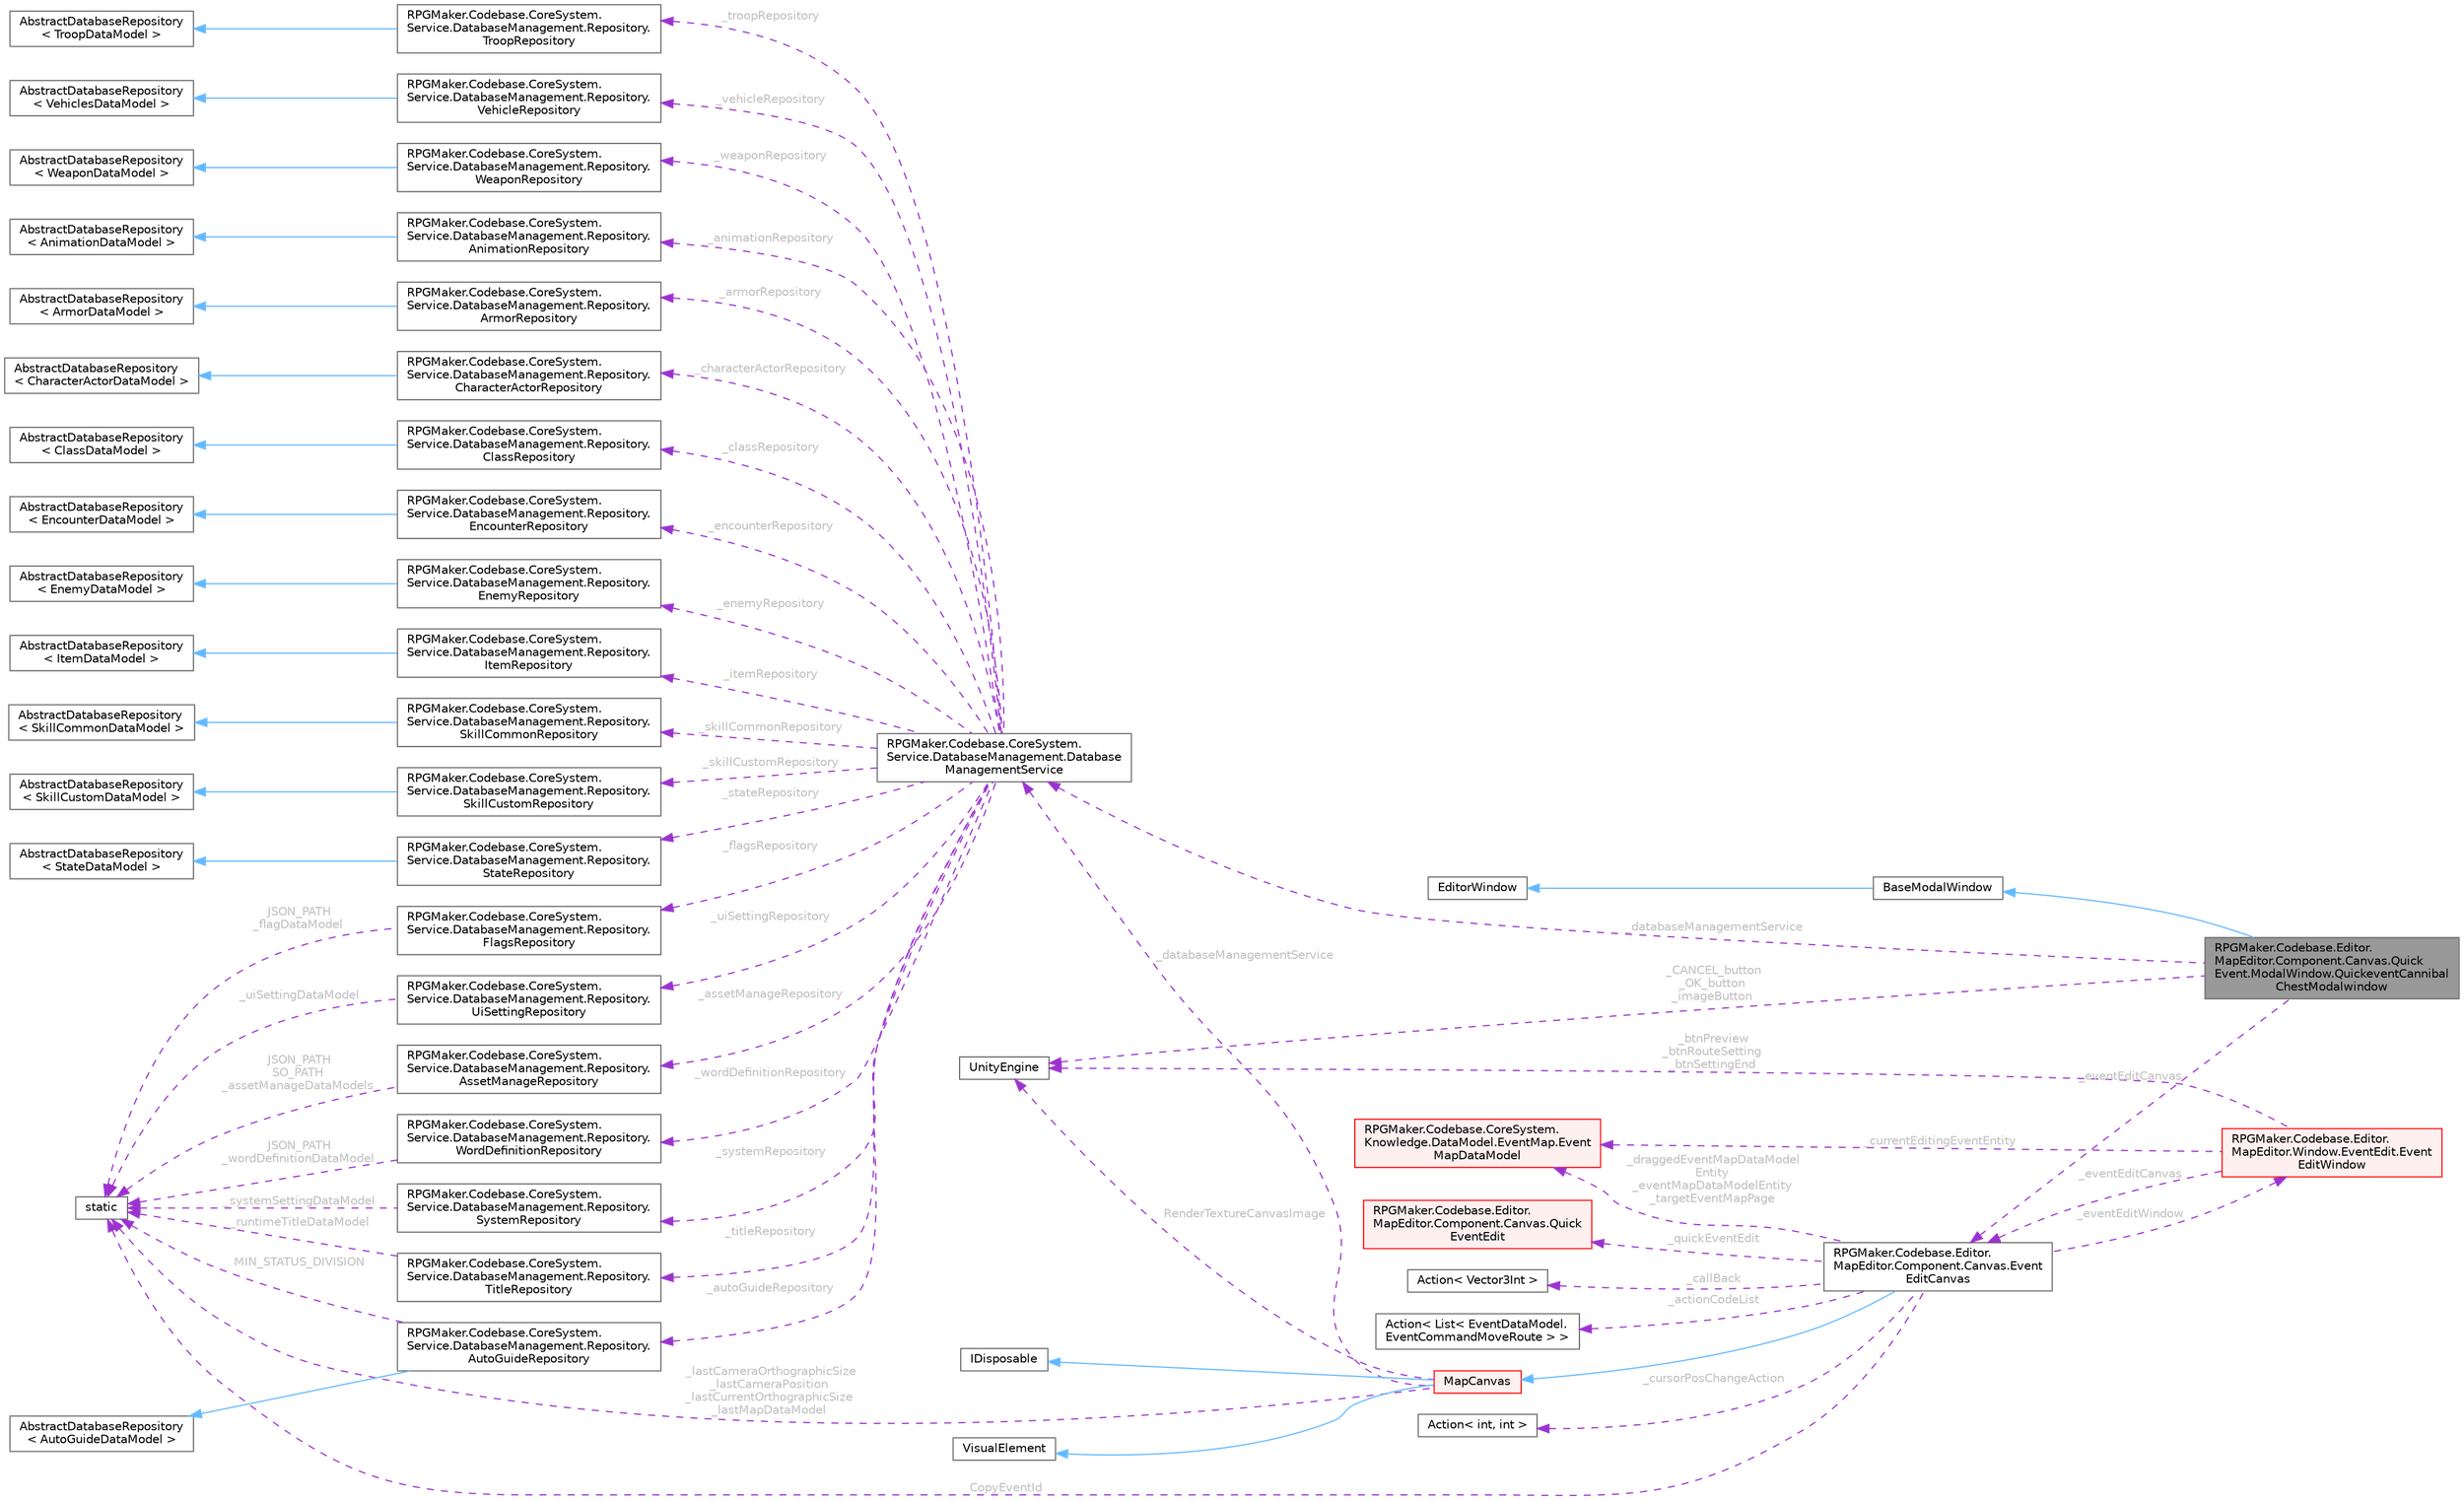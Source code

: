 digraph "RPGMaker.Codebase.Editor.MapEditor.Component.Canvas.QuickEvent.ModalWindow.QuickeventCannibalChestModalwindow"
{
 // LATEX_PDF_SIZE
  bgcolor="transparent";
  edge [fontname=Helvetica,fontsize=10,labelfontname=Helvetica,labelfontsize=10];
  node [fontname=Helvetica,fontsize=10,shape=box,height=0.2,width=0.4];
  rankdir="LR";
  Node1 [id="Node000001",label="RPGMaker.Codebase.Editor.\lMapEditor.Component.Canvas.Quick\lEvent.ModalWindow.QuickeventCannibal\lChestModalwindow",height=0.2,width=0.4,color="gray40", fillcolor="grey60", style="filled", fontcolor="black",tooltip=" "];
  Node2 -> Node1 [id="edge1_Node000001_Node000002",dir="back",color="steelblue1",style="solid",tooltip=" "];
  Node2 [id="Node000002",label="BaseModalWindow",height=0.2,width=0.4,color="gray40", fillcolor="white", style="filled",URL="$d5/dc1/class_r_p_g_maker_1_1_codebase_1_1_editor_1_1_common_1_1_window_1_1_base_modal_window.html",tooltip=" "];
  Node3 -> Node2 [id="edge2_Node000002_Node000003",dir="back",color="steelblue1",style="solid",tooltip=" "];
  Node3 [id="Node000003",label="EditorWindow",height=0.2,width=0.4,color="gray40", fillcolor="white", style="filled",tooltip=" "];
  Node4 -> Node1 [id="edge3_Node000001_Node000004",dir="back",color="darkorchid3",style="dashed",tooltip=" ",label=" _CANCEL_button\n_OK_button\n_imageButton",fontcolor="grey" ];
  Node4 [id="Node000004",label="UnityEngine",height=0.2,width=0.4,color="gray40", fillcolor="white", style="filled",tooltip=" "];
  Node5 -> Node1 [id="edge4_Node000001_Node000005",dir="back",color="darkorchid3",style="dashed",tooltip=" ",label=" _databaseManagementService",fontcolor="grey" ];
  Node5 [id="Node000005",label="RPGMaker.Codebase.CoreSystem.\lService.DatabaseManagement.Database\lManagementService",height=0.2,width=0.4,color="gray40", fillcolor="white", style="filled",URL="$db/db0/class_r_p_g_maker_1_1_codebase_1_1_core_system_1_1_service_1_1_database_management_1_1_database_management_service.html",tooltip=" "];
  Node6 -> Node5 [id="edge5_Node000005_Node000006",dir="back",color="darkorchid3",style="dashed",tooltip=" ",label=" _animationRepository",fontcolor="grey" ];
  Node6 [id="Node000006",label="RPGMaker.Codebase.CoreSystem.\lService.DatabaseManagement.Repository.\lAnimationRepository",height=0.2,width=0.4,color="gray40", fillcolor="white", style="filled",URL="$d5/deb/class_r_p_g_maker_1_1_codebase_1_1_core_system_1_1_service_1_1_database_management_1_1_repository_1_1_animation_repository.html",tooltip=" "];
  Node7 -> Node6 [id="edge6_Node000006_Node000007",dir="back",color="steelblue1",style="solid",tooltip=" "];
  Node7 [id="Node000007",label="AbstractDatabaseRepository\l\< AnimationDataModel \>",height=0.2,width=0.4,color="gray40", fillcolor="white", style="filled",tooltip=" "];
  Node8 -> Node5 [id="edge7_Node000005_Node000008",dir="back",color="darkorchid3",style="dashed",tooltip=" ",label=" _armorRepository",fontcolor="grey" ];
  Node8 [id="Node000008",label="RPGMaker.Codebase.CoreSystem.\lService.DatabaseManagement.Repository.\lArmorRepository",height=0.2,width=0.4,color="gray40", fillcolor="white", style="filled",URL="$d5/d5e/class_r_p_g_maker_1_1_codebase_1_1_core_system_1_1_service_1_1_database_management_1_1_repository_1_1_armor_repository.html",tooltip=" "];
  Node9 -> Node8 [id="edge8_Node000008_Node000009",dir="back",color="steelblue1",style="solid",tooltip=" "];
  Node9 [id="Node000009",label="AbstractDatabaseRepository\l\< ArmorDataModel \>",height=0.2,width=0.4,color="gray40", fillcolor="white", style="filled",tooltip=" "];
  Node10 -> Node5 [id="edge9_Node000005_Node000010",dir="back",color="darkorchid3",style="dashed",tooltip=" ",label=" _assetManageRepository",fontcolor="grey" ];
  Node10 [id="Node000010",label="RPGMaker.Codebase.CoreSystem.\lService.DatabaseManagement.Repository.\lAssetManageRepository",height=0.2,width=0.4,color="gray40", fillcolor="white", style="filled",URL="$d7/db3/class_r_p_g_maker_1_1_codebase_1_1_core_system_1_1_service_1_1_database_management_1_1_repository_1_1_asset_manage_repository.html",tooltip=" "];
  Node11 -> Node10 [id="edge10_Node000010_Node000011",dir="back",color="darkorchid3",style="dashed",tooltip=" ",label=" JSON_PATH\nSO_PATH\n_assetManageDataModels",fontcolor="grey" ];
  Node11 [id="Node000011",label="static",height=0.2,width=0.4,color="gray40", fillcolor="white", style="filled",tooltip=" "];
  Node12 -> Node5 [id="edge11_Node000005_Node000012",dir="back",color="darkorchid3",style="dashed",tooltip=" ",label=" _autoGuideRepository",fontcolor="grey" ];
  Node12 [id="Node000012",label="RPGMaker.Codebase.CoreSystem.\lService.DatabaseManagement.Repository.\lAutoGuideRepository",height=0.2,width=0.4,color="gray40", fillcolor="white", style="filled",URL="$dc/d23/class_r_p_g_maker_1_1_codebase_1_1_core_system_1_1_service_1_1_database_management_1_1_repository_1_1_auto_guide_repository.html",tooltip=" "];
  Node13 -> Node12 [id="edge12_Node000012_Node000013",dir="back",color="steelblue1",style="solid",tooltip=" "];
  Node13 [id="Node000013",label="AbstractDatabaseRepository\l\< AutoGuideDataModel \>",height=0.2,width=0.4,color="gray40", fillcolor="white", style="filled",tooltip=" "];
  Node11 -> Node12 [id="edge13_Node000012_Node000011",dir="back",color="darkorchid3",style="dashed",tooltip=" ",label=" MIN_STATUS_DIVISION",fontcolor="grey" ];
  Node14 -> Node5 [id="edge14_Node000005_Node000014",dir="back",color="darkorchid3",style="dashed",tooltip=" ",label=" _characterActorRepository",fontcolor="grey" ];
  Node14 [id="Node000014",label="RPGMaker.Codebase.CoreSystem.\lService.DatabaseManagement.Repository.\lCharacterActorRepository",height=0.2,width=0.4,color="gray40", fillcolor="white", style="filled",URL="$dc/d27/class_r_p_g_maker_1_1_codebase_1_1_core_system_1_1_service_1_1_database_management_1_1_repositor67544213d6af3013901ca89c3e4d5d21.html",tooltip=" "];
  Node15 -> Node14 [id="edge15_Node000014_Node000015",dir="back",color="steelblue1",style="solid",tooltip=" "];
  Node15 [id="Node000015",label="AbstractDatabaseRepository\l\< CharacterActorDataModel \>",height=0.2,width=0.4,color="gray40", fillcolor="white", style="filled",tooltip=" "];
  Node16 -> Node5 [id="edge16_Node000005_Node000016",dir="back",color="darkorchid3",style="dashed",tooltip=" ",label=" _classRepository",fontcolor="grey" ];
  Node16 [id="Node000016",label="RPGMaker.Codebase.CoreSystem.\lService.DatabaseManagement.Repository.\lClassRepository",height=0.2,width=0.4,color="gray40", fillcolor="white", style="filled",URL="$d5/df3/class_r_p_g_maker_1_1_codebase_1_1_core_system_1_1_service_1_1_database_management_1_1_repository_1_1_class_repository.html",tooltip=" "];
  Node17 -> Node16 [id="edge17_Node000016_Node000017",dir="back",color="steelblue1",style="solid",tooltip=" "];
  Node17 [id="Node000017",label="AbstractDatabaseRepository\l\< ClassDataModel \>",height=0.2,width=0.4,color="gray40", fillcolor="white", style="filled",tooltip=" "];
  Node18 -> Node5 [id="edge18_Node000005_Node000018",dir="back",color="darkorchid3",style="dashed",tooltip=" ",label=" _encounterRepository",fontcolor="grey" ];
  Node18 [id="Node000018",label="RPGMaker.Codebase.CoreSystem.\lService.DatabaseManagement.Repository.\lEncounterRepository",height=0.2,width=0.4,color="gray40", fillcolor="white", style="filled",URL="$d3/dae/class_r_p_g_maker_1_1_codebase_1_1_core_system_1_1_service_1_1_database_management_1_1_repository_1_1_encounter_repository.html",tooltip=" "];
  Node19 -> Node18 [id="edge19_Node000018_Node000019",dir="back",color="steelblue1",style="solid",tooltip=" "];
  Node19 [id="Node000019",label="AbstractDatabaseRepository\l\< EncounterDataModel \>",height=0.2,width=0.4,color="gray40", fillcolor="white", style="filled",tooltip=" "];
  Node20 -> Node5 [id="edge20_Node000005_Node000020",dir="back",color="darkorchid3",style="dashed",tooltip=" ",label=" _enemyRepository",fontcolor="grey" ];
  Node20 [id="Node000020",label="RPGMaker.Codebase.CoreSystem.\lService.DatabaseManagement.Repository.\lEnemyRepository",height=0.2,width=0.4,color="gray40", fillcolor="white", style="filled",URL="$d4/d59/class_r_p_g_maker_1_1_codebase_1_1_core_system_1_1_service_1_1_database_management_1_1_repository_1_1_enemy_repository.html",tooltip=" "];
  Node21 -> Node20 [id="edge21_Node000020_Node000021",dir="back",color="steelblue1",style="solid",tooltip=" "];
  Node21 [id="Node000021",label="AbstractDatabaseRepository\l\< EnemyDataModel \>",height=0.2,width=0.4,color="gray40", fillcolor="white", style="filled",tooltip=" "];
  Node22 -> Node5 [id="edge22_Node000005_Node000022",dir="back",color="darkorchid3",style="dashed",tooltip=" ",label=" _flagsRepository",fontcolor="grey" ];
  Node22 [id="Node000022",label="RPGMaker.Codebase.CoreSystem.\lService.DatabaseManagement.Repository.\lFlagsRepository",height=0.2,width=0.4,color="gray40", fillcolor="white", style="filled",URL="$dd/db4/class_r_p_g_maker_1_1_codebase_1_1_core_system_1_1_service_1_1_database_management_1_1_repository_1_1_flags_repository.html",tooltip=" "];
  Node11 -> Node22 [id="edge23_Node000022_Node000011",dir="back",color="darkorchid3",style="dashed",tooltip=" ",label=" JSON_PATH\n_flagDataModel",fontcolor="grey" ];
  Node23 -> Node5 [id="edge24_Node000005_Node000023",dir="back",color="darkorchid3",style="dashed",tooltip=" ",label=" _itemRepository",fontcolor="grey" ];
  Node23 [id="Node000023",label="RPGMaker.Codebase.CoreSystem.\lService.DatabaseManagement.Repository.\lItemRepository",height=0.2,width=0.4,color="gray40", fillcolor="white", style="filled",URL="$dd/d1d/class_r_p_g_maker_1_1_codebase_1_1_core_system_1_1_service_1_1_database_management_1_1_repository_1_1_item_repository.html",tooltip=" "];
  Node24 -> Node23 [id="edge25_Node000023_Node000024",dir="back",color="steelblue1",style="solid",tooltip=" "];
  Node24 [id="Node000024",label="AbstractDatabaseRepository\l\< ItemDataModel \>",height=0.2,width=0.4,color="gray40", fillcolor="white", style="filled",tooltip=" "];
  Node25 -> Node5 [id="edge26_Node000005_Node000025",dir="back",color="darkorchid3",style="dashed",tooltip=" ",label=" _skillCommonRepository",fontcolor="grey" ];
  Node25 [id="Node000025",label="RPGMaker.Codebase.CoreSystem.\lService.DatabaseManagement.Repository.\lSkillCommonRepository",height=0.2,width=0.4,color="gray40", fillcolor="white", style="filled",URL="$da/d52/class_r_p_g_maker_1_1_codebase_1_1_core_system_1_1_service_1_1_database_management_1_1_repository_1_1_skill_common_repository.html",tooltip=" "];
  Node26 -> Node25 [id="edge27_Node000025_Node000026",dir="back",color="steelblue1",style="solid",tooltip=" "];
  Node26 [id="Node000026",label="AbstractDatabaseRepository\l\< SkillCommonDataModel \>",height=0.2,width=0.4,color="gray40", fillcolor="white", style="filled",tooltip=" "];
  Node27 -> Node5 [id="edge28_Node000005_Node000027",dir="back",color="darkorchid3",style="dashed",tooltip=" ",label=" _skillCustomRepository",fontcolor="grey" ];
  Node27 [id="Node000027",label="RPGMaker.Codebase.CoreSystem.\lService.DatabaseManagement.Repository.\lSkillCustomRepository",height=0.2,width=0.4,color="gray40", fillcolor="white", style="filled",URL="$df/d9d/class_r_p_g_maker_1_1_codebase_1_1_core_system_1_1_service_1_1_database_management_1_1_repository_1_1_skill_custom_repository.html",tooltip=" "];
  Node28 -> Node27 [id="edge29_Node000027_Node000028",dir="back",color="steelblue1",style="solid",tooltip=" "];
  Node28 [id="Node000028",label="AbstractDatabaseRepository\l\< SkillCustomDataModel \>",height=0.2,width=0.4,color="gray40", fillcolor="white", style="filled",tooltip=" "];
  Node29 -> Node5 [id="edge30_Node000005_Node000029",dir="back",color="darkorchid3",style="dashed",tooltip=" ",label=" _stateRepository",fontcolor="grey" ];
  Node29 [id="Node000029",label="RPGMaker.Codebase.CoreSystem.\lService.DatabaseManagement.Repository.\lStateRepository",height=0.2,width=0.4,color="gray40", fillcolor="white", style="filled",URL="$d0/d34/class_r_p_g_maker_1_1_codebase_1_1_core_system_1_1_service_1_1_database_management_1_1_repository_1_1_state_repository.html",tooltip=" "];
  Node30 -> Node29 [id="edge31_Node000029_Node000030",dir="back",color="steelblue1",style="solid",tooltip=" "];
  Node30 [id="Node000030",label="AbstractDatabaseRepository\l\< StateDataModel \>",height=0.2,width=0.4,color="gray40", fillcolor="white", style="filled",tooltip=" "];
  Node31 -> Node5 [id="edge32_Node000005_Node000031",dir="back",color="darkorchid3",style="dashed",tooltip=" ",label=" _systemRepository",fontcolor="grey" ];
  Node31 [id="Node000031",label="RPGMaker.Codebase.CoreSystem.\lService.DatabaseManagement.Repository.\lSystemRepository",height=0.2,width=0.4,color="gray40", fillcolor="white", style="filled",URL="$d6/d55/class_r_p_g_maker_1_1_codebase_1_1_core_system_1_1_service_1_1_database_management_1_1_repository_1_1_system_repository.html",tooltip=" "];
  Node11 -> Node31 [id="edge33_Node000031_Node000011",dir="back",color="darkorchid3",style="dashed",tooltip=" ",label=" _systemSettingDataModel",fontcolor="grey" ];
  Node32 -> Node5 [id="edge34_Node000005_Node000032",dir="back",color="darkorchid3",style="dashed",tooltip=" ",label=" _titleRepository",fontcolor="grey" ];
  Node32 [id="Node000032",label="RPGMaker.Codebase.CoreSystem.\lService.DatabaseManagement.Repository.\lTitleRepository",height=0.2,width=0.4,color="gray40", fillcolor="white", style="filled",URL="$d6/d61/class_r_p_g_maker_1_1_codebase_1_1_core_system_1_1_service_1_1_database_management_1_1_repository_1_1_title_repository.html",tooltip=" "];
  Node11 -> Node32 [id="edge35_Node000032_Node000011",dir="back",color="darkorchid3",style="dashed",tooltip=" ",label=" _runtimeTitleDataModel",fontcolor="grey" ];
  Node33 -> Node5 [id="edge36_Node000005_Node000033",dir="back",color="darkorchid3",style="dashed",tooltip=" ",label=" _troopRepository",fontcolor="grey" ];
  Node33 [id="Node000033",label="RPGMaker.Codebase.CoreSystem.\lService.DatabaseManagement.Repository.\lTroopRepository",height=0.2,width=0.4,color="gray40", fillcolor="white", style="filled",URL="$d6/d3e/class_r_p_g_maker_1_1_codebase_1_1_core_system_1_1_service_1_1_database_management_1_1_repository_1_1_troop_repository.html",tooltip=" "];
  Node34 -> Node33 [id="edge37_Node000033_Node000034",dir="back",color="steelblue1",style="solid",tooltip=" "];
  Node34 [id="Node000034",label="AbstractDatabaseRepository\l\< TroopDataModel \>",height=0.2,width=0.4,color="gray40", fillcolor="white", style="filled",tooltip=" "];
  Node35 -> Node5 [id="edge38_Node000005_Node000035",dir="back",color="darkorchid3",style="dashed",tooltip=" ",label=" _uiSettingRepository",fontcolor="grey" ];
  Node35 [id="Node000035",label="RPGMaker.Codebase.CoreSystem.\lService.DatabaseManagement.Repository.\lUiSettingRepository",height=0.2,width=0.4,color="gray40", fillcolor="white", style="filled",URL="$de/d41/class_r_p_g_maker_1_1_codebase_1_1_core_system_1_1_service_1_1_database_management_1_1_repository_1_1_ui_setting_repository.html",tooltip=" "];
  Node11 -> Node35 [id="edge39_Node000035_Node000011",dir="back",color="darkorchid3",style="dashed",tooltip=" ",label=" _uiSettingDataModel",fontcolor="grey" ];
  Node36 -> Node5 [id="edge40_Node000005_Node000036",dir="back",color="darkorchid3",style="dashed",tooltip=" ",label=" _vehicleRepository",fontcolor="grey" ];
  Node36 [id="Node000036",label="RPGMaker.Codebase.CoreSystem.\lService.DatabaseManagement.Repository.\lVehicleRepository",height=0.2,width=0.4,color="gray40", fillcolor="white", style="filled",URL="$dc/dcd/class_r_p_g_maker_1_1_codebase_1_1_core_system_1_1_service_1_1_database_management_1_1_repository_1_1_vehicle_repository.html",tooltip=" "];
  Node37 -> Node36 [id="edge41_Node000036_Node000037",dir="back",color="steelblue1",style="solid",tooltip=" "];
  Node37 [id="Node000037",label="AbstractDatabaseRepository\l\< VehiclesDataModel \>",height=0.2,width=0.4,color="gray40", fillcolor="white", style="filled",tooltip=" "];
  Node38 -> Node5 [id="edge42_Node000005_Node000038",dir="back",color="darkorchid3",style="dashed",tooltip=" ",label=" _weaponRepository",fontcolor="grey" ];
  Node38 [id="Node000038",label="RPGMaker.Codebase.CoreSystem.\lService.DatabaseManagement.Repository.\lWeaponRepository",height=0.2,width=0.4,color="gray40", fillcolor="white", style="filled",URL="$de/d23/class_r_p_g_maker_1_1_codebase_1_1_core_system_1_1_service_1_1_database_management_1_1_repository_1_1_weapon_repository.html",tooltip=" "];
  Node39 -> Node38 [id="edge43_Node000038_Node000039",dir="back",color="steelblue1",style="solid",tooltip=" "];
  Node39 [id="Node000039",label="AbstractDatabaseRepository\l\< WeaponDataModel \>",height=0.2,width=0.4,color="gray40", fillcolor="white", style="filled",tooltip=" "];
  Node40 -> Node5 [id="edge44_Node000005_Node000040",dir="back",color="darkorchid3",style="dashed",tooltip=" ",label=" _wordDefinitionRepository",fontcolor="grey" ];
  Node40 [id="Node000040",label="RPGMaker.Codebase.CoreSystem.\lService.DatabaseManagement.Repository.\lWordDefinitionRepository",height=0.2,width=0.4,color="gray40", fillcolor="white", style="filled",URL="$d0/d25/class_r_p_g_maker_1_1_codebase_1_1_core_system_1_1_service_1_1_database_management_1_1_repositor810f9e3871d1afeaa788d9c5df5cdd13.html",tooltip=" "];
  Node11 -> Node40 [id="edge45_Node000040_Node000011",dir="back",color="darkorchid3",style="dashed",tooltip=" ",label=" JSON_PATH\n_wordDefinitionDataModel",fontcolor="grey" ];
  Node41 -> Node1 [id="edge46_Node000001_Node000041",dir="back",color="darkorchid3",style="dashed",tooltip=" ",label=" _eventEditCanvas",fontcolor="grey" ];
  Node41 [id="Node000041",label="RPGMaker.Codebase.Editor.\lMapEditor.Component.Canvas.Event\lEditCanvas",height=0.2,width=0.4,color="gray40", fillcolor="white", style="filled",URL="$df/d64/class_r_p_g_maker_1_1_codebase_1_1_editor_1_1_map_editor_1_1_component_1_1_canvas_1_1_event_edit_canvas.html",tooltip="マップ上のイベントを編集する機能を持つキャンバスコンポーネント"];
  Node42 -> Node41 [id="edge47_Node000041_Node000042",dir="back",color="steelblue1",style="solid",tooltip=" "];
  Node42 [id="Node000042",label="MapCanvas",height=0.2,width=0.4,color="red", fillcolor="#FFF0F0", style="filled",URL="$da/d63/class_r_p_g_maker_1_1_codebase_1_1_editor_1_1_map_editor_1_1_component_1_1_canvas_1_1_map_canvas.html",tooltip=" "];
  Node43 -> Node42 [id="edge48_Node000042_Node000043",dir="back",color="steelblue1",style="solid",tooltip=" "];
  Node43 [id="Node000043",label="VisualElement",height=0.2,width=0.4,color="gray40", fillcolor="white", style="filled",tooltip=" "];
  Node44 -> Node42 [id="edge49_Node000042_Node000044",dir="back",color="steelblue1",style="solid",tooltip=" "];
  Node44 [id="Node000044",label="IDisposable",height=0.2,width=0.4,color="gray40", fillcolor="white", style="filled",tooltip=" "];
  Node4 -> Node42 [id="edge50_Node000042_Node000004",dir="back",color="darkorchid3",style="dashed",tooltip=" ",label=" RenderTextureCanvasImage",fontcolor="grey" ];
  Node11 -> Node42 [id="edge51_Node000042_Node000011",dir="back",color="darkorchid3",style="dashed",tooltip=" ",label=" _lastCameraOrthographicSize\n_lastCameraPosition\n_lastCurrentOrthographicSize\n_lastMapDataModel",fontcolor="grey" ];
  Node5 -> Node42 [id="edge52_Node000042_Node000005",dir="back",color="darkorchid3",style="dashed",tooltip=" ",label=" _databaseManagementService",fontcolor="grey" ];
  Node54 -> Node41 [id="edge53_Node000041_Node000054",dir="back",color="darkorchid3",style="dashed",tooltip=" ",label=" _draggedEventMapDataModel\lEntity\n_eventMapDataModelEntity\n_targetEventMapPage",fontcolor="grey" ];
  Node54 [id="Node000054",label="RPGMaker.Codebase.CoreSystem.\lKnowledge.DataModel.EventMap.Event\lMapDataModel",height=0.2,width=0.4,color="red", fillcolor="#FFF0F0", style="filled",URL="$df/d2c/class_r_p_g_maker_1_1_codebase_1_1_core_system_1_1_knowledge_1_1_data_model_1_1_event_map_1_1_event_map_data_model.html",tooltip="イベント・マップ・データ・モデル"];
  Node55 -> Node41 [id="edge54_Node000041_Node000055",dir="back",color="darkorchid3",style="dashed",tooltip=" ",label=" _eventEditWindow",fontcolor="grey" ];
  Node55 [id="Node000055",label="RPGMaker.Codebase.Editor.\lMapEditor.Window.EventEdit.Event\lEditWindow",height=0.2,width=0.4,color="red", fillcolor="#FFF0F0", style="filled",URL="$db/d92/class_r_p_g_maker_1_1_codebase_1_1_editor_1_1_map_editor_1_1_window_1_1_event_edit_1_1_event_edit_window.html",tooltip="イベント編集ウィンドウ."];
  Node54 -> Node55 [id="edge55_Node000055_Node000054",dir="back",color="darkorchid3",style="dashed",tooltip=" ",label=" _currentEditingEventEntity",fontcolor="grey" ];
  Node41 -> Node55 [id="edge56_Node000055_Node000041",dir="back",color="darkorchid3",style="dashed",tooltip=" ",label=" _eventEditCanvas",fontcolor="grey" ];
  Node4 -> Node55 [id="edge57_Node000055_Node000004",dir="back",color="darkorchid3",style="dashed",tooltip=" ",label=" _btnPreview\n_btnRouteSetting\n_btnSettingEnd",fontcolor="grey" ];
  Node58 -> Node41 [id="edge58_Node000041_Node000058",dir="back",color="darkorchid3",style="dashed",tooltip=" ",label=" _actionCodeList",fontcolor="grey" ];
  Node58 [id="Node000058",label="Action\< List\< EventDataModel.\lEventCommandMoveRoute \> \>",height=0.2,width=0.4,color="gray40", fillcolor="white", style="filled",tooltip=" "];
  Node59 -> Node41 [id="edge59_Node000041_Node000059",dir="back",color="darkorchid3",style="dashed",tooltip=" ",label=" _cursorPosChangeAction",fontcolor="grey" ];
  Node59 [id="Node000059",label="Action\< int, int \>",height=0.2,width=0.4,color="gray40", fillcolor="white", style="filled",tooltip=" "];
  Node60 -> Node41 [id="edge60_Node000041_Node000060",dir="back",color="darkorchid3",style="dashed",tooltip=" ",label=" _quickEventEdit",fontcolor="grey" ];
  Node60 [id="Node000060",label="RPGMaker.Codebase.Editor.\lMapEditor.Component.Canvas.Quick\lEventEdit",height=0.2,width=0.4,color="red", fillcolor="#FFF0F0", style="filled",URL="$d8/d87/class_r_p_g_maker_1_1_codebase_1_1_editor_1_1_map_editor_1_1_component_1_1_canvas_1_1_quick_event_edit.html",tooltip=" "];
  Node75 -> Node41 [id="edge61_Node000041_Node000075",dir="back",color="darkorchid3",style="dashed",tooltip=" ",label=" _callBack",fontcolor="grey" ];
  Node75 [id="Node000075",label="Action\< Vector3Int \>",height=0.2,width=0.4,color="gray40", fillcolor="white", style="filled",tooltip=" "];
  Node11 -> Node41 [id="edge62_Node000041_Node000011",dir="back",color="darkorchid3",style="dashed",tooltip=" ",label=" CopyEventId",fontcolor="grey" ];
}
